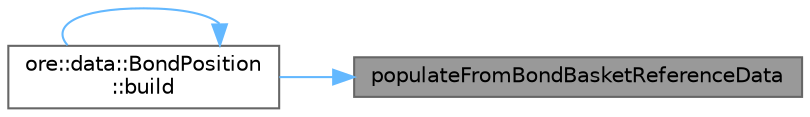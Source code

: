 digraph "populateFromBondBasketReferenceData"
{
 // INTERACTIVE_SVG=YES
 // LATEX_PDF_SIZE
  bgcolor="transparent";
  edge [fontname=Helvetica,fontsize=10,labelfontname=Helvetica,labelfontsize=10];
  node [fontname=Helvetica,fontsize=10,shape=box,height=0.2,width=0.4];
  rankdir="RL";
  Node1 [label="populateFromBondBasketReferenceData",height=0.2,width=0.4,color="gray40", fillcolor="grey60", style="filled", fontcolor="black",tooltip=" "];
  Node1 -> Node2 [dir="back",color="steelblue1",style="solid"];
  Node2 [label="ore::data::BondPosition\l::build",height=0.2,width=0.4,color="grey40", fillcolor="white", style="filled",URL="$classore_1_1data_1_1_bond_position.html#ab1db499ff5e65c59fd2009d62276fdaf",tooltip=" "];
  Node2 -> Node2 [dir="back",color="steelblue1",style="solid"];
}
